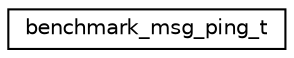 digraph "Graphical Class Hierarchy"
{
 // LATEX_PDF_SIZE
  edge [fontname="Helvetica",fontsize="10",labelfontname="Helvetica",labelfontsize="10"];
  node [fontname="Helvetica",fontsize="10",shape=record];
  rankdir="LR";
  Node0 [label="benchmark_msg_ping_t",height=0.2,width=0.4,color="black", fillcolor="white", style="filled",URL="$structbenchmark__msg__ping__t.html",tooltip="Benchmark message to the server."];
}
